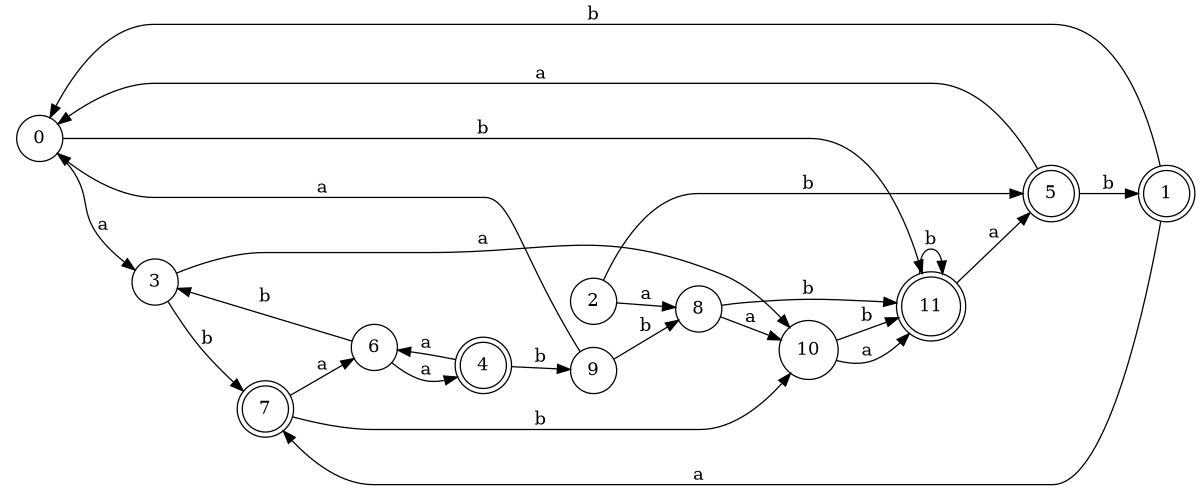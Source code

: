 digraph n10_6 {
__start0 [label="" shape="none"];

rankdir=LR;
size="8,5";

s0 [style="filled", color="black", fillcolor="white" shape="circle", label="0"];
s1 [style="rounded,filled", color="black", fillcolor="white" shape="doublecircle", label="1"];
s2 [style="filled", color="black", fillcolor="white" shape="circle", label="2"];
s3 [style="filled", color="black", fillcolor="white" shape="circle", label="3"];
s4 [style="rounded,filled", color="black", fillcolor="white" shape="doublecircle", label="4"];
s5 [style="rounded,filled", color="black", fillcolor="white" shape="doublecircle", label="5"];
s6 [style="filled", color="black", fillcolor="white" shape="circle", label="6"];
s7 [style="rounded,filled", color="black", fillcolor="white" shape="doublecircle", label="7"];
s8 [style="filled", color="black", fillcolor="white" shape="circle", label="8"];
s9 [style="filled", color="black", fillcolor="white" shape="circle", label="9"];
s10 [style="filled", color="black", fillcolor="white" shape="circle", label="10"];
s11 [style="rounded,filled", color="black", fillcolor="white" shape="doublecircle", label="11"];
s0 -> s3 [label="a"];
s0 -> s11 [label="b"];
s1 -> s7 [label="a"];
s1 -> s0 [label="b"];
s2 -> s8 [label="a"];
s2 -> s5 [label="b"];
s3 -> s10 [label="a"];
s3 -> s7 [label="b"];
s4 -> s6 [label="a"];
s4 -> s9 [label="b"];
s5 -> s0 [label="a"];
s5 -> s1 [label="b"];
s6 -> s4 [label="a"];
s6 -> s3 [label="b"];
s7 -> s6 [label="a"];
s7 -> s10 [label="b"];
s8 -> s10 [label="a"];
s8 -> s11 [label="b"];
s9 -> s0 [label="a"];
s9 -> s8 [label="b"];
s10 -> s11 [label="a"];
s10 -> s11 [label="b"];
s11 -> s5 [label="a"];
s11 -> s11 [label="b"];

}